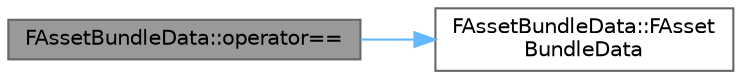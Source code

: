 digraph "FAssetBundleData::operator=="
{
 // INTERACTIVE_SVG=YES
 // LATEX_PDF_SIZE
  bgcolor="transparent";
  edge [fontname=Helvetica,fontsize=10,labelfontname=Helvetica,labelfontsize=10];
  node [fontname=Helvetica,fontsize=10,shape=box,height=0.2,width=0.4];
  rankdir="LR";
  Node1 [id="Node000001",label="FAssetBundleData::operator==",height=0.2,width=0.4,color="gray40", fillcolor="grey60", style="filled", fontcolor="black",tooltip="Equality."];
  Node1 -> Node2 [id="edge1_Node000001_Node000002",color="steelblue1",style="solid",tooltip=" "];
  Node2 [id="Node000002",label="FAssetBundleData::FAsset\lBundleData",height=0.2,width=0.4,color="grey40", fillcolor="white", style="filled",URL="$da/dd0/structFAssetBundleData.html#ad6efcea88b255dd21c3dd96f938e1c5f",tooltip="Declare constructors inline so this can be a header only class."];
}
